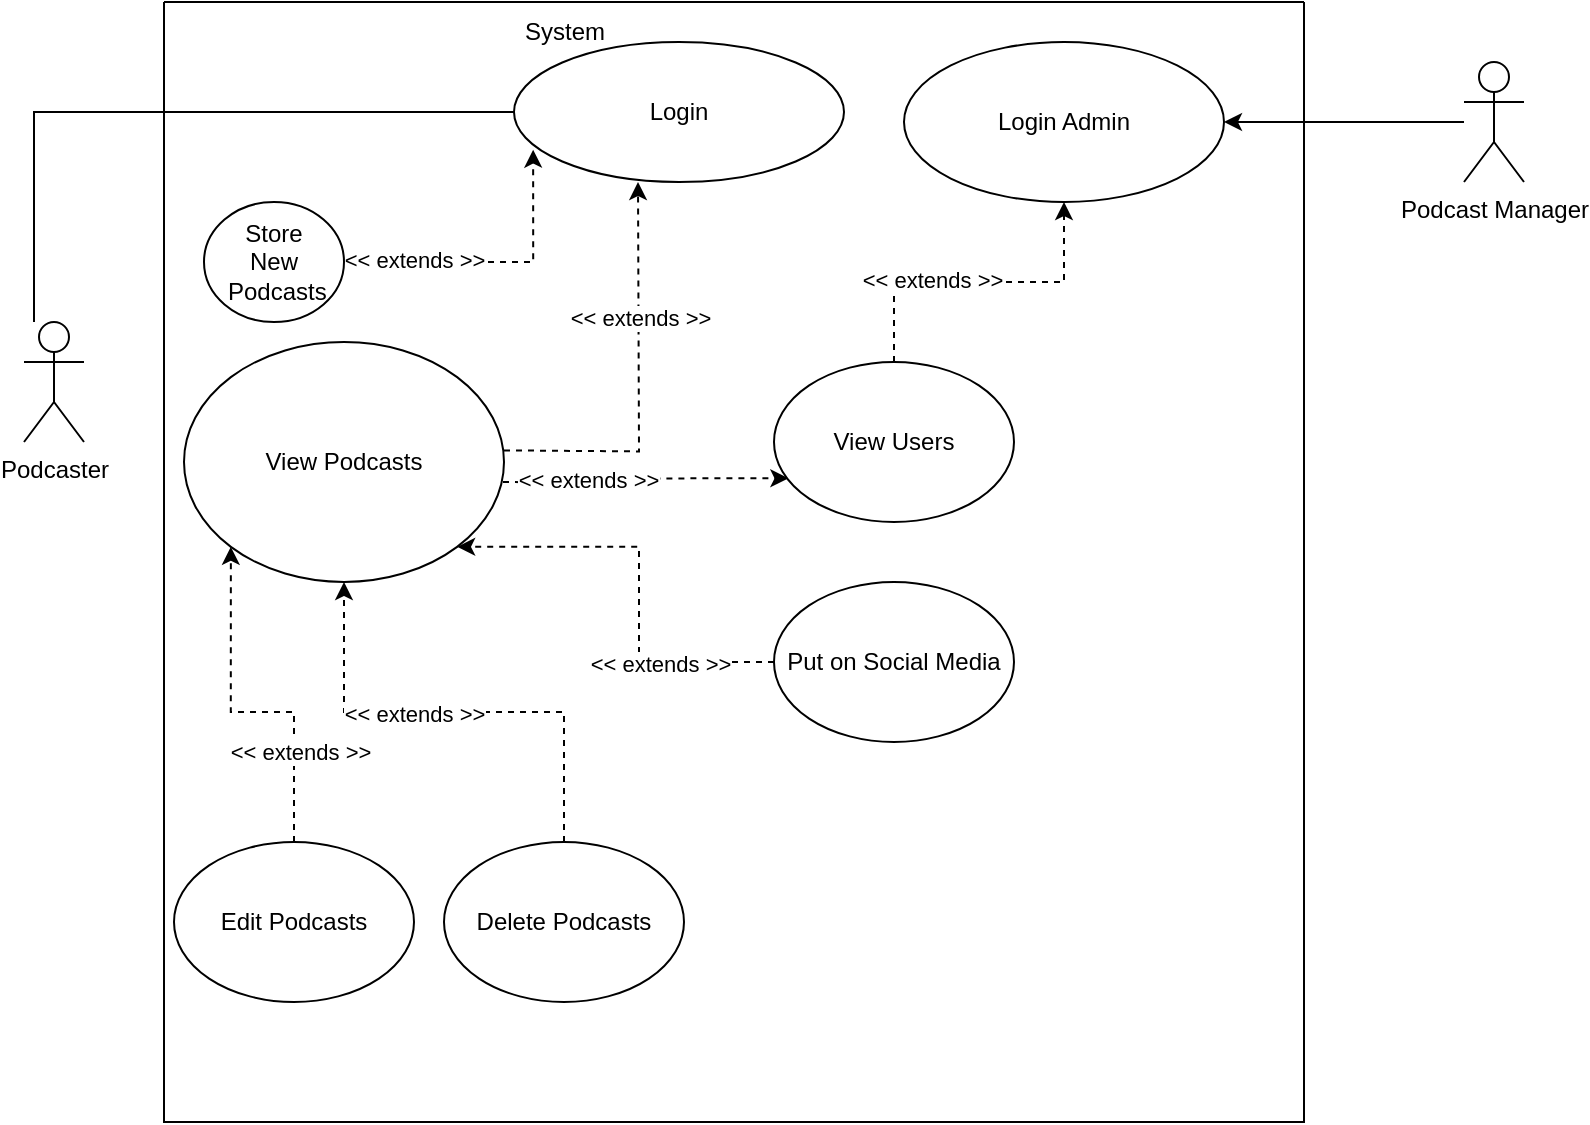 <mxfile version="21.6.8" type="device">
  <diagram id="R2lEEEUBdFMjLlhIrx00" name="Page-1">
    <mxGraphModel dx="1036" dy="606" grid="1" gridSize="10" guides="1" tooltips="1" connect="1" arrows="1" fold="1" page="1" pageScale="1" pageWidth="850" pageHeight="1100" math="0" shadow="0" extFonts="Permanent Marker^https://fonts.googleapis.com/css?family=Permanent+Marker">
      <root>
        <mxCell id="0" />
        <mxCell id="1" parent="0" />
        <mxCell id="Ztl2JxR4utSnuoe1GZWt-1" value="" style="swimlane;startSize=0;" parent="1" vertex="1">
          <mxGeometry x="110" y="90" width="570" height="560" as="geometry" />
        </mxCell>
        <mxCell id="Ztl2JxR4utSnuoe1GZWt-2" value="System" style="text;html=1;align=center;verticalAlign=middle;resizable=0;points=[];autosize=1;strokeColor=none;fillColor=none;" parent="Ztl2JxR4utSnuoe1GZWt-1" vertex="1">
          <mxGeometry x="170" width="60" height="30" as="geometry" />
        </mxCell>
        <mxCell id="Ztl2JxR4utSnuoe1GZWt-13" value="Login" style="ellipse;whiteSpace=wrap;html=1;" parent="Ztl2JxR4utSnuoe1GZWt-1" vertex="1">
          <mxGeometry x="175" y="20" width="165" height="70" as="geometry" />
        </mxCell>
        <mxCell id="Sy0lSBUSxKibYKUIRIQN-21" style="edgeStyle=orthogonalEdgeStyle;rounded=0;orthogonalLoop=1;jettySize=auto;html=1;entryX=0.058;entryY=0.769;entryDx=0;entryDy=0;entryPerimeter=0;dashed=1;" edge="1" parent="Ztl2JxR4utSnuoe1GZWt-1" source="Ztl2JxR4utSnuoe1GZWt-16" target="Ztl2JxR4utSnuoe1GZWt-13">
          <mxGeometry relative="1" as="geometry" />
        </mxCell>
        <mxCell id="Sy0lSBUSxKibYKUIRIQN-22" value="&amp;lt;&amp;lt; extends &amp;gt;&amp;gt;" style="edgeLabel;html=1;align=center;verticalAlign=middle;resizable=0;points=[];" vertex="1" connectable="0" parent="Sy0lSBUSxKibYKUIRIQN-21">
          <mxGeometry x="-0.54" y="1" relative="1" as="geometry">
            <mxPoint as="offset" />
          </mxGeometry>
        </mxCell>
        <mxCell id="Ztl2JxR4utSnuoe1GZWt-16" value="Store&lt;br&gt;New&lt;br&gt;&amp;nbsp;Podcasts" style="ellipse;whiteSpace=wrap;html=1;" parent="Ztl2JxR4utSnuoe1GZWt-1" vertex="1">
          <mxGeometry x="20" y="100" width="70" height="60" as="geometry" />
        </mxCell>
        <mxCell id="Sy0lSBUSxKibYKUIRIQN-27" style="edgeStyle=orthogonalEdgeStyle;rounded=0;orthogonalLoop=1;jettySize=auto;html=1;dashed=1;" edge="1" parent="Ztl2JxR4utSnuoe1GZWt-1">
          <mxGeometry relative="1" as="geometry">
            <mxPoint x="170" y="224.2" as="sourcePoint" />
            <mxPoint x="237" y="90" as="targetPoint" />
          </mxGeometry>
        </mxCell>
        <mxCell id="Sy0lSBUSxKibYKUIRIQN-29" value="&amp;lt;&amp;lt; extends &amp;gt;&amp;gt;" style="edgeLabel;html=1;align=center;verticalAlign=middle;resizable=0;points=[];" vertex="1" connectable="0" parent="Sy0lSBUSxKibYKUIRIQN-27">
          <mxGeometry x="0.329" relative="1" as="geometry">
            <mxPoint as="offset" />
          </mxGeometry>
        </mxCell>
        <mxCell id="Sy0lSBUSxKibYKUIRIQN-40" style="edgeStyle=orthogonalEdgeStyle;rounded=0;orthogonalLoop=1;jettySize=auto;html=1;dashed=1;entryX=0.06;entryY=0.727;entryDx=0;entryDy=0;entryPerimeter=0;" edge="1" parent="Ztl2JxR4utSnuoe1GZWt-1" target="Sy0lSBUSxKibYKUIRIQN-37">
          <mxGeometry relative="1" as="geometry">
            <mxPoint x="169.5" y="240" as="sourcePoint" />
            <mxPoint x="339.5" y="180" as="targetPoint" />
          </mxGeometry>
        </mxCell>
        <mxCell id="Sy0lSBUSxKibYKUIRIQN-41" value="&amp;lt;&amp;lt; extends &amp;gt;&amp;gt;" style="edgeLabel;html=1;align=center;verticalAlign=middle;resizable=0;points=[];" vertex="1" connectable="0" parent="Sy0lSBUSxKibYKUIRIQN-40">
          <mxGeometry x="-0.424" y="2" relative="1" as="geometry">
            <mxPoint as="offset" />
          </mxGeometry>
        </mxCell>
        <mxCell id="Ztl2JxR4utSnuoe1GZWt-19" value="View Podcasts" style="ellipse;whiteSpace=wrap;html=1;" parent="Ztl2JxR4utSnuoe1GZWt-1" vertex="1">
          <mxGeometry x="10" y="170" width="160" height="120" as="geometry" />
        </mxCell>
        <mxCell id="Sy0lSBUSxKibYKUIRIQN-23" style="edgeStyle=orthogonalEdgeStyle;rounded=0;orthogonalLoop=1;jettySize=auto;html=1;entryX=0;entryY=1;entryDx=0;entryDy=0;dashed=1;" edge="1" parent="Ztl2JxR4utSnuoe1GZWt-1" source="Ztl2JxR4utSnuoe1GZWt-22" target="Ztl2JxR4utSnuoe1GZWt-19">
          <mxGeometry relative="1" as="geometry" />
        </mxCell>
        <mxCell id="Sy0lSBUSxKibYKUIRIQN-24" value="&amp;lt;&amp;lt; extends &amp;gt;&amp;gt;" style="edgeLabel;html=1;align=center;verticalAlign=middle;resizable=0;points=[];" vertex="1" connectable="0" parent="Sy0lSBUSxKibYKUIRIQN-23">
          <mxGeometry x="-0.493" y="-3" relative="1" as="geometry">
            <mxPoint as="offset" />
          </mxGeometry>
        </mxCell>
        <mxCell id="Ztl2JxR4utSnuoe1GZWt-22" value="Edit Podcasts" style="ellipse;whiteSpace=wrap;html=1;" parent="Ztl2JxR4utSnuoe1GZWt-1" vertex="1">
          <mxGeometry x="5" y="420" width="120" height="80" as="geometry" />
        </mxCell>
        <mxCell id="Sy0lSBUSxKibYKUIRIQN-25" style="edgeStyle=orthogonalEdgeStyle;rounded=0;orthogonalLoop=1;jettySize=auto;html=1;dashed=1;" edge="1" parent="Ztl2JxR4utSnuoe1GZWt-1" source="Ztl2JxR4utSnuoe1GZWt-25" target="Ztl2JxR4utSnuoe1GZWt-19">
          <mxGeometry relative="1" as="geometry" />
        </mxCell>
        <mxCell id="Sy0lSBUSxKibYKUIRIQN-26" value="&amp;lt;&amp;lt; extends &amp;gt;&amp;gt;" style="edgeLabel;html=1;align=center;verticalAlign=middle;resizable=0;points=[];" vertex="1" connectable="0" parent="Sy0lSBUSxKibYKUIRIQN-25">
          <mxGeometry x="0.172" y="1" relative="1" as="geometry">
            <mxPoint as="offset" />
          </mxGeometry>
        </mxCell>
        <mxCell id="Ztl2JxR4utSnuoe1GZWt-25" value="Delete Podcasts" style="ellipse;whiteSpace=wrap;html=1;" parent="Ztl2JxR4utSnuoe1GZWt-1" vertex="1">
          <mxGeometry x="140" y="420" width="120" height="80" as="geometry" />
        </mxCell>
        <mxCell id="Sy0lSBUSxKibYKUIRIQN-31" style="edgeStyle=orthogonalEdgeStyle;rounded=0;orthogonalLoop=1;jettySize=auto;html=1;entryX=1;entryY=1;entryDx=0;entryDy=0;dashed=1;" edge="1" parent="Ztl2JxR4utSnuoe1GZWt-1" source="Sy0lSBUSxKibYKUIRIQN-2" target="Ztl2JxR4utSnuoe1GZWt-19">
          <mxGeometry relative="1" as="geometry" />
        </mxCell>
        <mxCell id="Sy0lSBUSxKibYKUIRIQN-33" value="&amp;lt;&amp;lt; extends &amp;gt;&amp;gt;" style="edgeLabel;html=1;align=center;verticalAlign=middle;resizable=0;points=[];" vertex="1" connectable="0" parent="Sy0lSBUSxKibYKUIRIQN-31">
          <mxGeometry x="-0.47" y="1" relative="1" as="geometry">
            <mxPoint as="offset" />
          </mxGeometry>
        </mxCell>
        <mxCell id="Sy0lSBUSxKibYKUIRIQN-2" value="Put on Social Media" style="ellipse;whiteSpace=wrap;html=1;" vertex="1" parent="Ztl2JxR4utSnuoe1GZWt-1">
          <mxGeometry x="305" y="290" width="120" height="80" as="geometry" />
        </mxCell>
        <mxCell id="Ztl2JxR4utSnuoe1GZWt-15" style="edgeStyle=orthogonalEdgeStyle;rounded=0;orthogonalLoop=1;jettySize=auto;html=1;entryX=0;entryY=0.5;entryDx=0;entryDy=0;endArrow=none;endFill=0;" parent="Ztl2JxR4utSnuoe1GZWt-1" source="Ztl2JxR4utSnuoe1GZWt-3" target="Ztl2JxR4utSnuoe1GZWt-13" edge="1">
          <mxGeometry relative="1" as="geometry">
            <Array as="points">
              <mxPoint x="-65" y="55" />
            </Array>
          </mxGeometry>
        </mxCell>
        <mxCell id="Sy0lSBUSxKibYKUIRIQN-49" style="edgeStyle=orthogonalEdgeStyle;rounded=0;orthogonalLoop=1;jettySize=auto;html=1;entryX=0.5;entryY=1;entryDx=0;entryDy=0;dashed=1;" edge="1" parent="Ztl2JxR4utSnuoe1GZWt-1" source="Sy0lSBUSxKibYKUIRIQN-37" target="Sy0lSBUSxKibYKUIRIQN-46">
          <mxGeometry relative="1" as="geometry" />
        </mxCell>
        <mxCell id="Sy0lSBUSxKibYKUIRIQN-50" value="&amp;lt;&amp;lt; extends &amp;gt;&amp;gt;" style="edgeLabel;html=1;align=center;verticalAlign=middle;resizable=0;points=[];" vertex="1" connectable="0" parent="Sy0lSBUSxKibYKUIRIQN-49">
          <mxGeometry x="-0.285" y="1" relative="1" as="geometry">
            <mxPoint as="offset" />
          </mxGeometry>
        </mxCell>
        <mxCell id="Sy0lSBUSxKibYKUIRIQN-37" value="View Users" style="ellipse;whiteSpace=wrap;html=1;" vertex="1" parent="Ztl2JxR4utSnuoe1GZWt-1">
          <mxGeometry x="305" y="180" width="120" height="80" as="geometry" />
        </mxCell>
        <mxCell id="Sy0lSBUSxKibYKUIRIQN-46" value="Login Admin" style="ellipse;whiteSpace=wrap;html=1;" vertex="1" parent="Ztl2JxR4utSnuoe1GZWt-1">
          <mxGeometry x="370" y="20" width="160" height="80" as="geometry" />
        </mxCell>
        <mxCell id="Ztl2JxR4utSnuoe1GZWt-3" value="Podcaster" style="shape=umlActor;verticalLabelPosition=bottom;verticalAlign=top;html=1;outlineConnect=0;" parent="1" vertex="1">
          <mxGeometry x="40" y="250" width="30" height="60" as="geometry" />
        </mxCell>
        <mxCell id="Sy0lSBUSxKibYKUIRIQN-51" style="edgeStyle=orthogonalEdgeStyle;rounded=0;orthogonalLoop=1;jettySize=auto;html=1;entryX=1;entryY=0.5;entryDx=0;entryDy=0;" edge="1" parent="1" source="Ztl2JxR4utSnuoe1GZWt-4" target="Sy0lSBUSxKibYKUIRIQN-46">
          <mxGeometry relative="1" as="geometry" />
        </mxCell>
        <mxCell id="Ztl2JxR4utSnuoe1GZWt-4" value="Podcast Manager" style="shape=umlActor;verticalLabelPosition=bottom;verticalAlign=top;html=1;outlineConnect=0;" parent="1" vertex="1">
          <mxGeometry x="760" y="120" width="30" height="60" as="geometry" />
        </mxCell>
      </root>
    </mxGraphModel>
  </diagram>
</mxfile>
